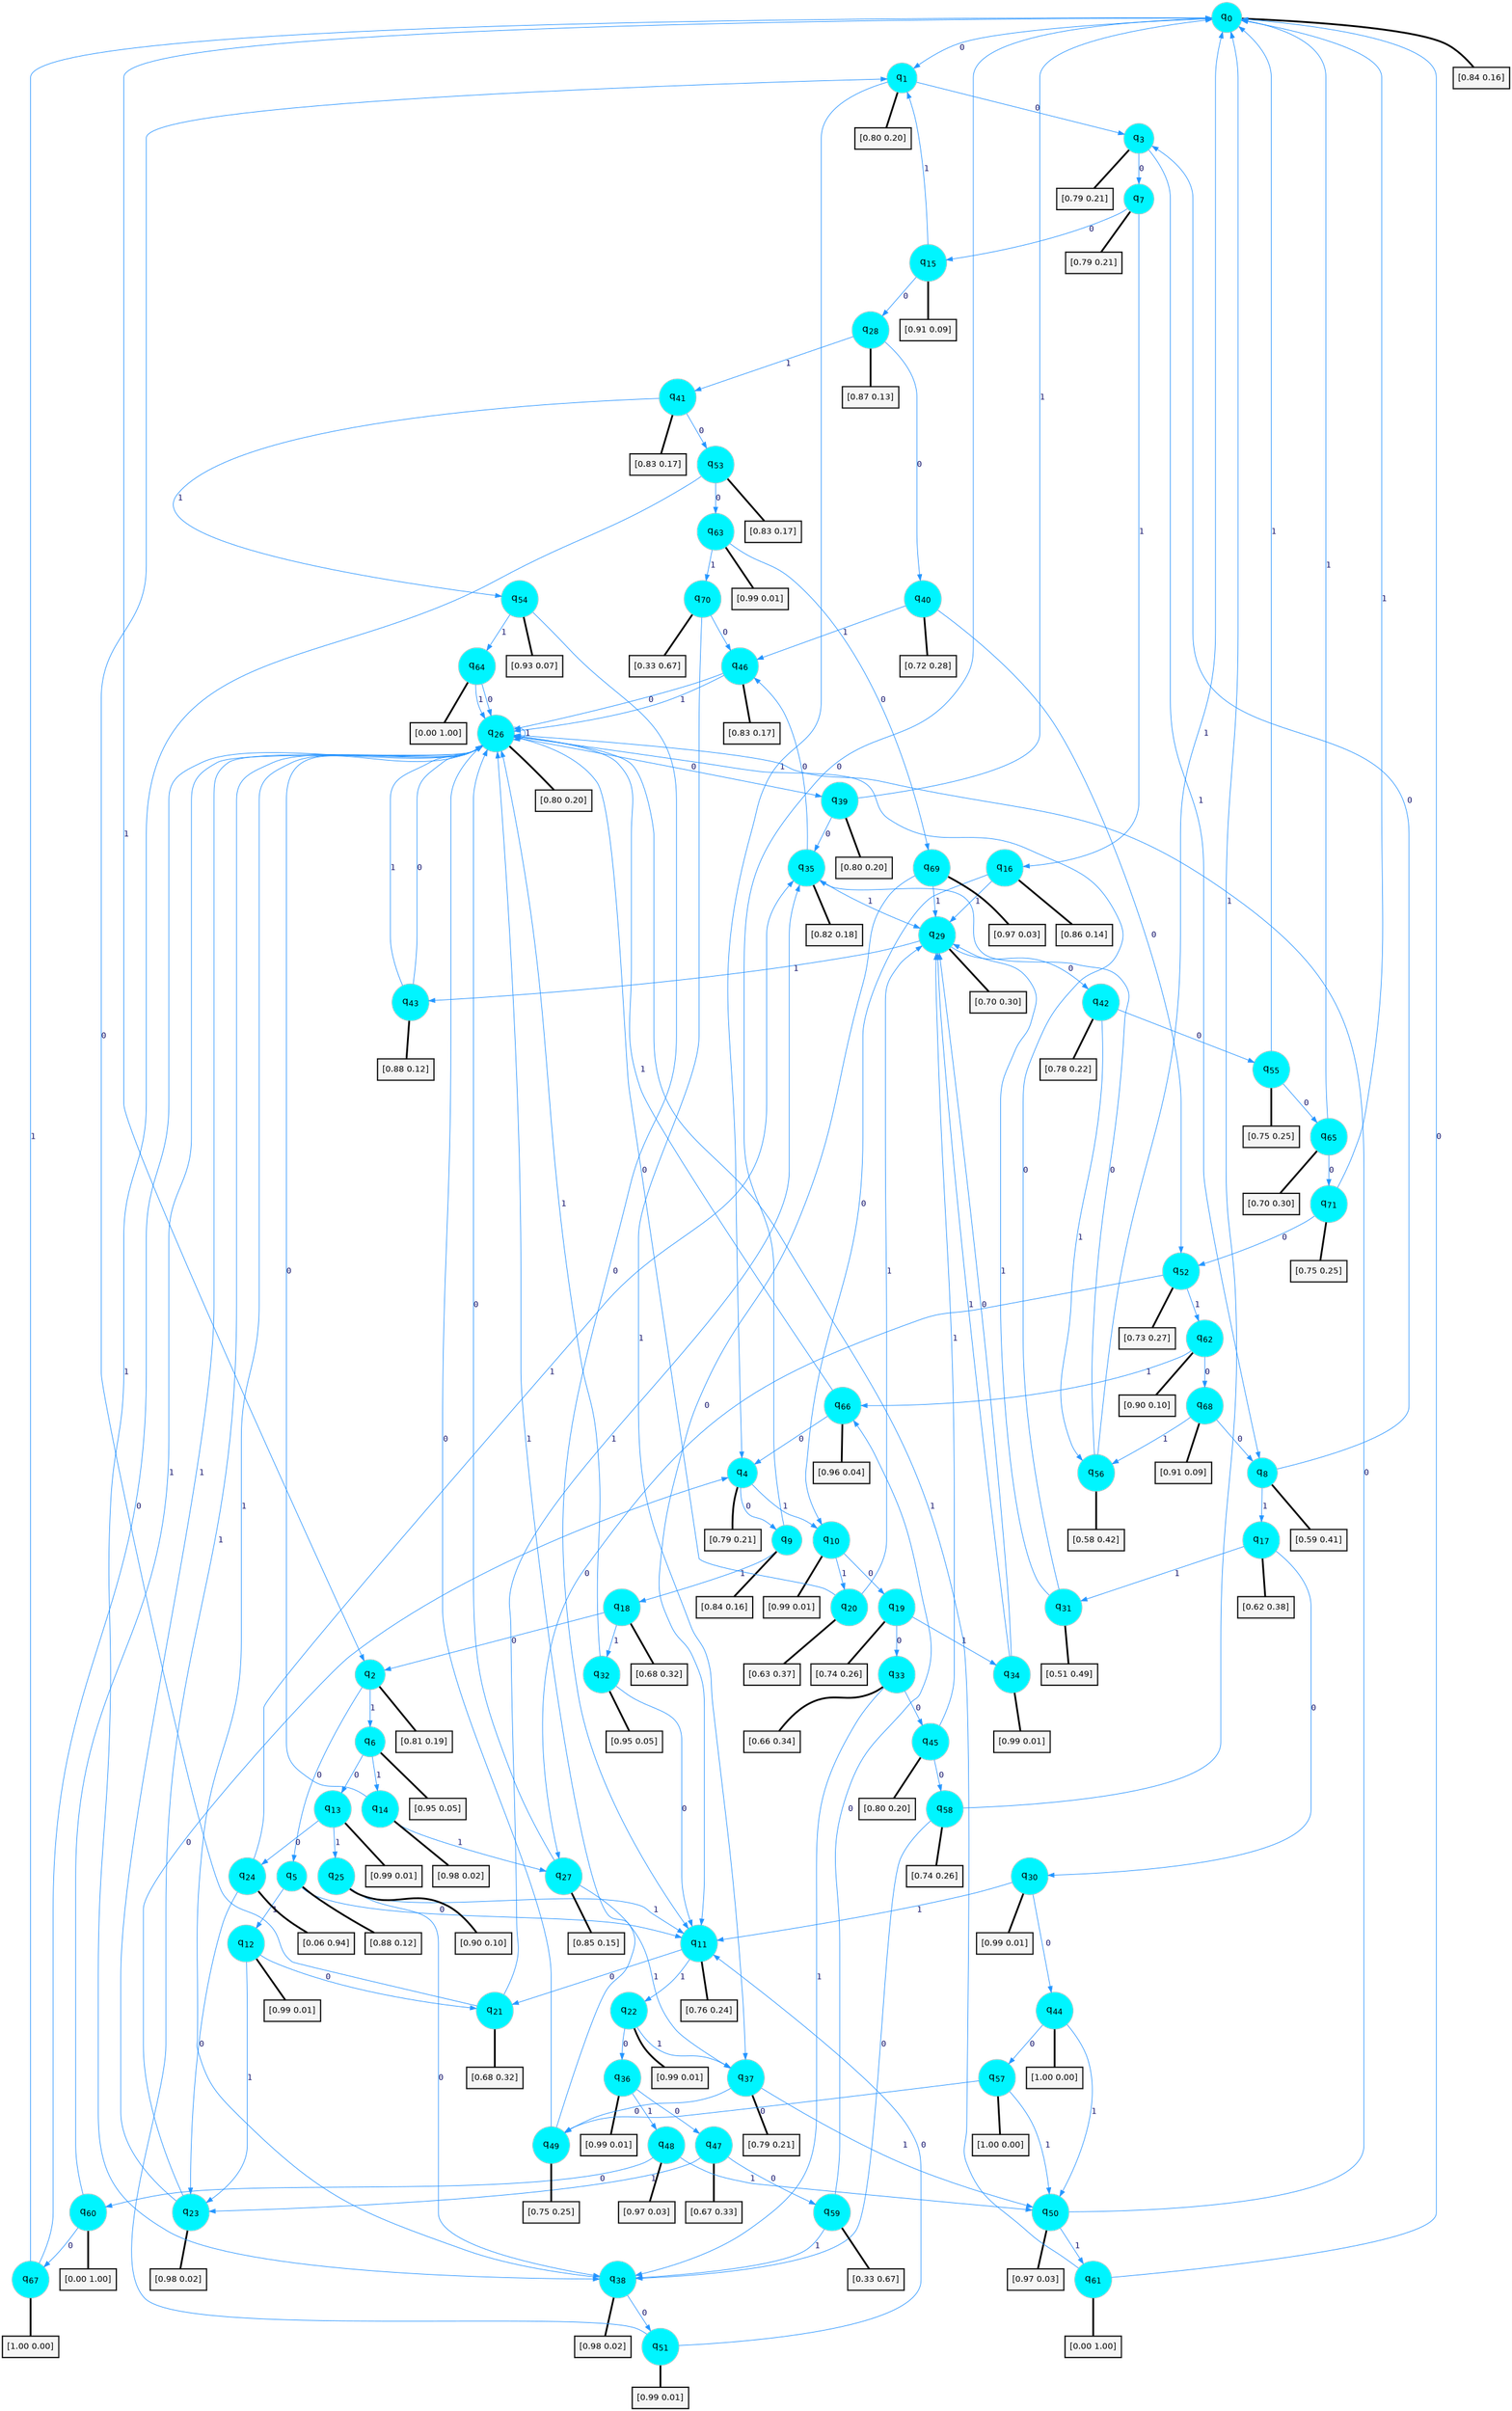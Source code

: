 digraph G {
graph [
bgcolor=transparent, dpi=300, rankdir=TD, size="40,25"];
node [
color=gray, fillcolor=turquoise1, fontcolor=black, fontname=Helvetica, fontsize=16, fontweight=bold, shape=circle, style=filled];
edge [
arrowsize=1, color=dodgerblue1, fontcolor=midnightblue, fontname=courier, fontweight=bold, penwidth=1, style=solid, weight=20];
0[label=<q<SUB>0</SUB>>];
1[label=<q<SUB>1</SUB>>];
2[label=<q<SUB>2</SUB>>];
3[label=<q<SUB>3</SUB>>];
4[label=<q<SUB>4</SUB>>];
5[label=<q<SUB>5</SUB>>];
6[label=<q<SUB>6</SUB>>];
7[label=<q<SUB>7</SUB>>];
8[label=<q<SUB>8</SUB>>];
9[label=<q<SUB>9</SUB>>];
10[label=<q<SUB>10</SUB>>];
11[label=<q<SUB>11</SUB>>];
12[label=<q<SUB>12</SUB>>];
13[label=<q<SUB>13</SUB>>];
14[label=<q<SUB>14</SUB>>];
15[label=<q<SUB>15</SUB>>];
16[label=<q<SUB>16</SUB>>];
17[label=<q<SUB>17</SUB>>];
18[label=<q<SUB>18</SUB>>];
19[label=<q<SUB>19</SUB>>];
20[label=<q<SUB>20</SUB>>];
21[label=<q<SUB>21</SUB>>];
22[label=<q<SUB>22</SUB>>];
23[label=<q<SUB>23</SUB>>];
24[label=<q<SUB>24</SUB>>];
25[label=<q<SUB>25</SUB>>];
26[label=<q<SUB>26</SUB>>];
27[label=<q<SUB>27</SUB>>];
28[label=<q<SUB>28</SUB>>];
29[label=<q<SUB>29</SUB>>];
30[label=<q<SUB>30</SUB>>];
31[label=<q<SUB>31</SUB>>];
32[label=<q<SUB>32</SUB>>];
33[label=<q<SUB>33</SUB>>];
34[label=<q<SUB>34</SUB>>];
35[label=<q<SUB>35</SUB>>];
36[label=<q<SUB>36</SUB>>];
37[label=<q<SUB>37</SUB>>];
38[label=<q<SUB>38</SUB>>];
39[label=<q<SUB>39</SUB>>];
40[label=<q<SUB>40</SUB>>];
41[label=<q<SUB>41</SUB>>];
42[label=<q<SUB>42</SUB>>];
43[label=<q<SUB>43</SUB>>];
44[label=<q<SUB>44</SUB>>];
45[label=<q<SUB>45</SUB>>];
46[label=<q<SUB>46</SUB>>];
47[label=<q<SUB>47</SUB>>];
48[label=<q<SUB>48</SUB>>];
49[label=<q<SUB>49</SUB>>];
50[label=<q<SUB>50</SUB>>];
51[label=<q<SUB>51</SUB>>];
52[label=<q<SUB>52</SUB>>];
53[label=<q<SUB>53</SUB>>];
54[label=<q<SUB>54</SUB>>];
55[label=<q<SUB>55</SUB>>];
56[label=<q<SUB>56</SUB>>];
57[label=<q<SUB>57</SUB>>];
58[label=<q<SUB>58</SUB>>];
59[label=<q<SUB>59</SUB>>];
60[label=<q<SUB>60</SUB>>];
61[label=<q<SUB>61</SUB>>];
62[label=<q<SUB>62</SUB>>];
63[label=<q<SUB>63</SUB>>];
64[label=<q<SUB>64</SUB>>];
65[label=<q<SUB>65</SUB>>];
66[label=<q<SUB>66</SUB>>];
67[label=<q<SUB>67</SUB>>];
68[label=<q<SUB>68</SUB>>];
69[label=<q<SUB>69</SUB>>];
70[label=<q<SUB>70</SUB>>];
71[label=<q<SUB>71</SUB>>];
72[label="[0.84 0.16]", shape=box,fontcolor=black, fontname=Helvetica, fontsize=14, penwidth=2, fillcolor=whitesmoke,color=black];
73[label="[0.80 0.20]", shape=box,fontcolor=black, fontname=Helvetica, fontsize=14, penwidth=2, fillcolor=whitesmoke,color=black];
74[label="[0.81 0.19]", shape=box,fontcolor=black, fontname=Helvetica, fontsize=14, penwidth=2, fillcolor=whitesmoke,color=black];
75[label="[0.79 0.21]", shape=box,fontcolor=black, fontname=Helvetica, fontsize=14, penwidth=2, fillcolor=whitesmoke,color=black];
76[label="[0.79 0.21]", shape=box,fontcolor=black, fontname=Helvetica, fontsize=14, penwidth=2, fillcolor=whitesmoke,color=black];
77[label="[0.88 0.12]", shape=box,fontcolor=black, fontname=Helvetica, fontsize=14, penwidth=2, fillcolor=whitesmoke,color=black];
78[label="[0.95 0.05]", shape=box,fontcolor=black, fontname=Helvetica, fontsize=14, penwidth=2, fillcolor=whitesmoke,color=black];
79[label="[0.79 0.21]", shape=box,fontcolor=black, fontname=Helvetica, fontsize=14, penwidth=2, fillcolor=whitesmoke,color=black];
80[label="[0.59 0.41]", shape=box,fontcolor=black, fontname=Helvetica, fontsize=14, penwidth=2, fillcolor=whitesmoke,color=black];
81[label="[0.84 0.16]", shape=box,fontcolor=black, fontname=Helvetica, fontsize=14, penwidth=2, fillcolor=whitesmoke,color=black];
82[label="[0.99 0.01]", shape=box,fontcolor=black, fontname=Helvetica, fontsize=14, penwidth=2, fillcolor=whitesmoke,color=black];
83[label="[0.76 0.24]", shape=box,fontcolor=black, fontname=Helvetica, fontsize=14, penwidth=2, fillcolor=whitesmoke,color=black];
84[label="[0.99 0.01]", shape=box,fontcolor=black, fontname=Helvetica, fontsize=14, penwidth=2, fillcolor=whitesmoke,color=black];
85[label="[0.99 0.01]", shape=box,fontcolor=black, fontname=Helvetica, fontsize=14, penwidth=2, fillcolor=whitesmoke,color=black];
86[label="[0.98 0.02]", shape=box,fontcolor=black, fontname=Helvetica, fontsize=14, penwidth=2, fillcolor=whitesmoke,color=black];
87[label="[0.91 0.09]", shape=box,fontcolor=black, fontname=Helvetica, fontsize=14, penwidth=2, fillcolor=whitesmoke,color=black];
88[label="[0.86 0.14]", shape=box,fontcolor=black, fontname=Helvetica, fontsize=14, penwidth=2, fillcolor=whitesmoke,color=black];
89[label="[0.62 0.38]", shape=box,fontcolor=black, fontname=Helvetica, fontsize=14, penwidth=2, fillcolor=whitesmoke,color=black];
90[label="[0.68 0.32]", shape=box,fontcolor=black, fontname=Helvetica, fontsize=14, penwidth=2, fillcolor=whitesmoke,color=black];
91[label="[0.74 0.26]", shape=box,fontcolor=black, fontname=Helvetica, fontsize=14, penwidth=2, fillcolor=whitesmoke,color=black];
92[label="[0.63 0.37]", shape=box,fontcolor=black, fontname=Helvetica, fontsize=14, penwidth=2, fillcolor=whitesmoke,color=black];
93[label="[0.68 0.32]", shape=box,fontcolor=black, fontname=Helvetica, fontsize=14, penwidth=2, fillcolor=whitesmoke,color=black];
94[label="[0.99 0.01]", shape=box,fontcolor=black, fontname=Helvetica, fontsize=14, penwidth=2, fillcolor=whitesmoke,color=black];
95[label="[0.98 0.02]", shape=box,fontcolor=black, fontname=Helvetica, fontsize=14, penwidth=2, fillcolor=whitesmoke,color=black];
96[label="[0.06 0.94]", shape=box,fontcolor=black, fontname=Helvetica, fontsize=14, penwidth=2, fillcolor=whitesmoke,color=black];
97[label="[0.90 0.10]", shape=box,fontcolor=black, fontname=Helvetica, fontsize=14, penwidth=2, fillcolor=whitesmoke,color=black];
98[label="[0.80 0.20]", shape=box,fontcolor=black, fontname=Helvetica, fontsize=14, penwidth=2, fillcolor=whitesmoke,color=black];
99[label="[0.85 0.15]", shape=box,fontcolor=black, fontname=Helvetica, fontsize=14, penwidth=2, fillcolor=whitesmoke,color=black];
100[label="[0.87 0.13]", shape=box,fontcolor=black, fontname=Helvetica, fontsize=14, penwidth=2, fillcolor=whitesmoke,color=black];
101[label="[0.70 0.30]", shape=box,fontcolor=black, fontname=Helvetica, fontsize=14, penwidth=2, fillcolor=whitesmoke,color=black];
102[label="[0.99 0.01]", shape=box,fontcolor=black, fontname=Helvetica, fontsize=14, penwidth=2, fillcolor=whitesmoke,color=black];
103[label="[0.51 0.49]", shape=box,fontcolor=black, fontname=Helvetica, fontsize=14, penwidth=2, fillcolor=whitesmoke,color=black];
104[label="[0.95 0.05]", shape=box,fontcolor=black, fontname=Helvetica, fontsize=14, penwidth=2, fillcolor=whitesmoke,color=black];
105[label="[0.66 0.34]", shape=box,fontcolor=black, fontname=Helvetica, fontsize=14, penwidth=2, fillcolor=whitesmoke,color=black];
106[label="[0.99 0.01]", shape=box,fontcolor=black, fontname=Helvetica, fontsize=14, penwidth=2, fillcolor=whitesmoke,color=black];
107[label="[0.82 0.18]", shape=box,fontcolor=black, fontname=Helvetica, fontsize=14, penwidth=2, fillcolor=whitesmoke,color=black];
108[label="[0.99 0.01]", shape=box,fontcolor=black, fontname=Helvetica, fontsize=14, penwidth=2, fillcolor=whitesmoke,color=black];
109[label="[0.79 0.21]", shape=box,fontcolor=black, fontname=Helvetica, fontsize=14, penwidth=2, fillcolor=whitesmoke,color=black];
110[label="[0.98 0.02]", shape=box,fontcolor=black, fontname=Helvetica, fontsize=14, penwidth=2, fillcolor=whitesmoke,color=black];
111[label="[0.80 0.20]", shape=box,fontcolor=black, fontname=Helvetica, fontsize=14, penwidth=2, fillcolor=whitesmoke,color=black];
112[label="[0.72 0.28]", shape=box,fontcolor=black, fontname=Helvetica, fontsize=14, penwidth=2, fillcolor=whitesmoke,color=black];
113[label="[0.83 0.17]", shape=box,fontcolor=black, fontname=Helvetica, fontsize=14, penwidth=2, fillcolor=whitesmoke,color=black];
114[label="[0.78 0.22]", shape=box,fontcolor=black, fontname=Helvetica, fontsize=14, penwidth=2, fillcolor=whitesmoke,color=black];
115[label="[0.88 0.12]", shape=box,fontcolor=black, fontname=Helvetica, fontsize=14, penwidth=2, fillcolor=whitesmoke,color=black];
116[label="[1.00 0.00]", shape=box,fontcolor=black, fontname=Helvetica, fontsize=14, penwidth=2, fillcolor=whitesmoke,color=black];
117[label="[0.80 0.20]", shape=box,fontcolor=black, fontname=Helvetica, fontsize=14, penwidth=2, fillcolor=whitesmoke,color=black];
118[label="[0.83 0.17]", shape=box,fontcolor=black, fontname=Helvetica, fontsize=14, penwidth=2, fillcolor=whitesmoke,color=black];
119[label="[0.67 0.33]", shape=box,fontcolor=black, fontname=Helvetica, fontsize=14, penwidth=2, fillcolor=whitesmoke,color=black];
120[label="[0.97 0.03]", shape=box,fontcolor=black, fontname=Helvetica, fontsize=14, penwidth=2, fillcolor=whitesmoke,color=black];
121[label="[0.75 0.25]", shape=box,fontcolor=black, fontname=Helvetica, fontsize=14, penwidth=2, fillcolor=whitesmoke,color=black];
122[label="[0.97 0.03]", shape=box,fontcolor=black, fontname=Helvetica, fontsize=14, penwidth=2, fillcolor=whitesmoke,color=black];
123[label="[0.99 0.01]", shape=box,fontcolor=black, fontname=Helvetica, fontsize=14, penwidth=2, fillcolor=whitesmoke,color=black];
124[label="[0.73 0.27]", shape=box,fontcolor=black, fontname=Helvetica, fontsize=14, penwidth=2, fillcolor=whitesmoke,color=black];
125[label="[0.83 0.17]", shape=box,fontcolor=black, fontname=Helvetica, fontsize=14, penwidth=2, fillcolor=whitesmoke,color=black];
126[label="[0.93 0.07]", shape=box,fontcolor=black, fontname=Helvetica, fontsize=14, penwidth=2, fillcolor=whitesmoke,color=black];
127[label="[0.75 0.25]", shape=box,fontcolor=black, fontname=Helvetica, fontsize=14, penwidth=2, fillcolor=whitesmoke,color=black];
128[label="[0.58 0.42]", shape=box,fontcolor=black, fontname=Helvetica, fontsize=14, penwidth=2, fillcolor=whitesmoke,color=black];
129[label="[1.00 0.00]", shape=box,fontcolor=black, fontname=Helvetica, fontsize=14, penwidth=2, fillcolor=whitesmoke,color=black];
130[label="[0.74 0.26]", shape=box,fontcolor=black, fontname=Helvetica, fontsize=14, penwidth=2, fillcolor=whitesmoke,color=black];
131[label="[0.33 0.67]", shape=box,fontcolor=black, fontname=Helvetica, fontsize=14, penwidth=2, fillcolor=whitesmoke,color=black];
132[label="[0.00 1.00]", shape=box,fontcolor=black, fontname=Helvetica, fontsize=14, penwidth=2, fillcolor=whitesmoke,color=black];
133[label="[0.00 1.00]", shape=box,fontcolor=black, fontname=Helvetica, fontsize=14, penwidth=2, fillcolor=whitesmoke,color=black];
134[label="[0.90 0.10]", shape=box,fontcolor=black, fontname=Helvetica, fontsize=14, penwidth=2, fillcolor=whitesmoke,color=black];
135[label="[0.99 0.01]", shape=box,fontcolor=black, fontname=Helvetica, fontsize=14, penwidth=2, fillcolor=whitesmoke,color=black];
136[label="[0.00 1.00]", shape=box,fontcolor=black, fontname=Helvetica, fontsize=14, penwidth=2, fillcolor=whitesmoke,color=black];
137[label="[0.70 0.30]", shape=box,fontcolor=black, fontname=Helvetica, fontsize=14, penwidth=2, fillcolor=whitesmoke,color=black];
138[label="[0.96 0.04]", shape=box,fontcolor=black, fontname=Helvetica, fontsize=14, penwidth=2, fillcolor=whitesmoke,color=black];
139[label="[1.00 0.00]", shape=box,fontcolor=black, fontname=Helvetica, fontsize=14, penwidth=2, fillcolor=whitesmoke,color=black];
140[label="[0.91 0.09]", shape=box,fontcolor=black, fontname=Helvetica, fontsize=14, penwidth=2, fillcolor=whitesmoke,color=black];
141[label="[0.97 0.03]", shape=box,fontcolor=black, fontname=Helvetica, fontsize=14, penwidth=2, fillcolor=whitesmoke,color=black];
142[label="[0.33 0.67]", shape=box,fontcolor=black, fontname=Helvetica, fontsize=14, penwidth=2, fillcolor=whitesmoke,color=black];
143[label="[0.75 0.25]", shape=box,fontcolor=black, fontname=Helvetica, fontsize=14, penwidth=2, fillcolor=whitesmoke,color=black];
0->1 [label=0];
0->2 [label=1];
0->72 [arrowhead=none, penwidth=3,color=black];
1->3 [label=0];
1->4 [label=1];
1->73 [arrowhead=none, penwidth=3,color=black];
2->5 [label=0];
2->6 [label=1];
2->74 [arrowhead=none, penwidth=3,color=black];
3->7 [label=0];
3->8 [label=1];
3->75 [arrowhead=none, penwidth=3,color=black];
4->9 [label=0];
4->10 [label=1];
4->76 [arrowhead=none, penwidth=3,color=black];
5->11 [label=0];
5->12 [label=1];
5->77 [arrowhead=none, penwidth=3,color=black];
6->13 [label=0];
6->14 [label=1];
6->78 [arrowhead=none, penwidth=3,color=black];
7->15 [label=0];
7->16 [label=1];
7->79 [arrowhead=none, penwidth=3,color=black];
8->3 [label=0];
8->17 [label=1];
8->80 [arrowhead=none, penwidth=3,color=black];
9->0 [label=0];
9->18 [label=1];
9->81 [arrowhead=none, penwidth=3,color=black];
10->19 [label=0];
10->20 [label=1];
10->82 [arrowhead=none, penwidth=3,color=black];
11->21 [label=0];
11->22 [label=1];
11->83 [arrowhead=none, penwidth=3,color=black];
12->21 [label=0];
12->23 [label=1];
12->84 [arrowhead=none, penwidth=3,color=black];
13->24 [label=0];
13->25 [label=1];
13->85 [arrowhead=none, penwidth=3,color=black];
14->26 [label=0];
14->27 [label=1];
14->86 [arrowhead=none, penwidth=3,color=black];
15->28 [label=0];
15->1 [label=1];
15->87 [arrowhead=none, penwidth=3,color=black];
16->10 [label=0];
16->29 [label=1];
16->88 [arrowhead=none, penwidth=3,color=black];
17->30 [label=0];
17->31 [label=1];
17->89 [arrowhead=none, penwidth=3,color=black];
18->2 [label=0];
18->32 [label=1];
18->90 [arrowhead=none, penwidth=3,color=black];
19->33 [label=0];
19->34 [label=1];
19->91 [arrowhead=none, penwidth=3,color=black];
20->26 [label=0];
20->29 [label=1];
20->92 [arrowhead=none, penwidth=3,color=black];
21->1 [label=0];
21->35 [label=1];
21->93 [arrowhead=none, penwidth=3,color=black];
22->36 [label=0];
22->37 [label=1];
22->94 [arrowhead=none, penwidth=3,color=black];
23->4 [label=0];
23->26 [label=1];
23->95 [arrowhead=none, penwidth=3,color=black];
24->23 [label=0];
24->35 [label=1];
24->96 [arrowhead=none, penwidth=3,color=black];
25->38 [label=0];
25->11 [label=1];
25->97 [arrowhead=none, penwidth=3,color=black];
26->39 [label=0];
26->26 [label=1];
26->98 [arrowhead=none, penwidth=3,color=black];
27->26 [label=0];
27->37 [label=1];
27->99 [arrowhead=none, penwidth=3,color=black];
28->40 [label=0];
28->41 [label=1];
28->100 [arrowhead=none, penwidth=3,color=black];
29->42 [label=0];
29->43 [label=1];
29->101 [arrowhead=none, penwidth=3,color=black];
30->44 [label=0];
30->11 [label=1];
30->102 [arrowhead=none, penwidth=3,color=black];
31->26 [label=0];
31->29 [label=1];
31->103 [arrowhead=none, penwidth=3,color=black];
32->11 [label=0];
32->26 [label=1];
32->104 [arrowhead=none, penwidth=3,color=black];
33->45 [label=0];
33->38 [label=1];
33->105 [arrowhead=none, penwidth=3,color=black];
34->29 [label=0];
34->29 [label=1];
34->106 [arrowhead=none, penwidth=3,color=black];
35->46 [label=0];
35->29 [label=1];
35->107 [arrowhead=none, penwidth=3,color=black];
36->47 [label=0];
36->48 [label=1];
36->108 [arrowhead=none, penwidth=3,color=black];
37->49 [label=0];
37->50 [label=1];
37->109 [arrowhead=none, penwidth=3,color=black];
38->51 [label=0];
38->26 [label=1];
38->110 [arrowhead=none, penwidth=3,color=black];
39->35 [label=0];
39->0 [label=1];
39->111 [arrowhead=none, penwidth=3,color=black];
40->52 [label=0];
40->46 [label=1];
40->112 [arrowhead=none, penwidth=3,color=black];
41->53 [label=0];
41->54 [label=1];
41->113 [arrowhead=none, penwidth=3,color=black];
42->55 [label=0];
42->56 [label=1];
42->114 [arrowhead=none, penwidth=3,color=black];
43->26 [label=0];
43->26 [label=1];
43->115 [arrowhead=none, penwidth=3,color=black];
44->57 [label=0];
44->50 [label=1];
44->116 [arrowhead=none, penwidth=3,color=black];
45->58 [label=0];
45->29 [label=1];
45->117 [arrowhead=none, penwidth=3,color=black];
46->26 [label=0];
46->26 [label=1];
46->118 [arrowhead=none, penwidth=3,color=black];
47->59 [label=0];
47->23 [label=1];
47->119 [arrowhead=none, penwidth=3,color=black];
48->60 [label=0];
48->50 [label=1];
48->120 [arrowhead=none, penwidth=3,color=black];
49->26 [label=0];
49->26 [label=1];
49->121 [arrowhead=none, penwidth=3,color=black];
50->26 [label=0];
50->61 [label=1];
50->122 [arrowhead=none, penwidth=3,color=black];
51->11 [label=0];
51->26 [label=1];
51->123 [arrowhead=none, penwidth=3,color=black];
52->27 [label=0];
52->62 [label=1];
52->124 [arrowhead=none, penwidth=3,color=black];
53->63 [label=0];
53->38 [label=1];
53->125 [arrowhead=none, penwidth=3,color=black];
54->11 [label=0];
54->64 [label=1];
54->126 [arrowhead=none, penwidth=3,color=black];
55->65 [label=0];
55->0 [label=1];
55->127 [arrowhead=none, penwidth=3,color=black];
56->35 [label=0];
56->0 [label=1];
56->128 [arrowhead=none, penwidth=3,color=black];
57->49 [label=0];
57->50 [label=1];
57->129 [arrowhead=none, penwidth=3,color=black];
58->38 [label=0];
58->0 [label=1];
58->130 [arrowhead=none, penwidth=3,color=black];
59->66 [label=0];
59->38 [label=1];
59->131 [arrowhead=none, penwidth=3,color=black];
60->67 [label=0];
60->26 [label=1];
60->132 [arrowhead=none, penwidth=3,color=black];
61->0 [label=0];
61->26 [label=1];
61->133 [arrowhead=none, penwidth=3,color=black];
62->68 [label=0];
62->66 [label=1];
62->134 [arrowhead=none, penwidth=3,color=black];
63->69 [label=0];
63->70 [label=1];
63->135 [arrowhead=none, penwidth=3,color=black];
64->26 [label=0];
64->26 [label=1];
64->136 [arrowhead=none, penwidth=3,color=black];
65->71 [label=0];
65->0 [label=1];
65->137 [arrowhead=none, penwidth=3,color=black];
66->4 [label=0];
66->26 [label=1];
66->138 [arrowhead=none, penwidth=3,color=black];
67->26 [label=0];
67->0 [label=1];
67->139 [arrowhead=none, penwidth=3,color=black];
68->8 [label=0];
68->56 [label=1];
68->140 [arrowhead=none, penwidth=3,color=black];
69->11 [label=0];
69->29 [label=1];
69->141 [arrowhead=none, penwidth=3,color=black];
70->46 [label=0];
70->37 [label=1];
70->142 [arrowhead=none, penwidth=3,color=black];
71->52 [label=0];
71->0 [label=1];
71->143 [arrowhead=none, penwidth=3,color=black];
}
